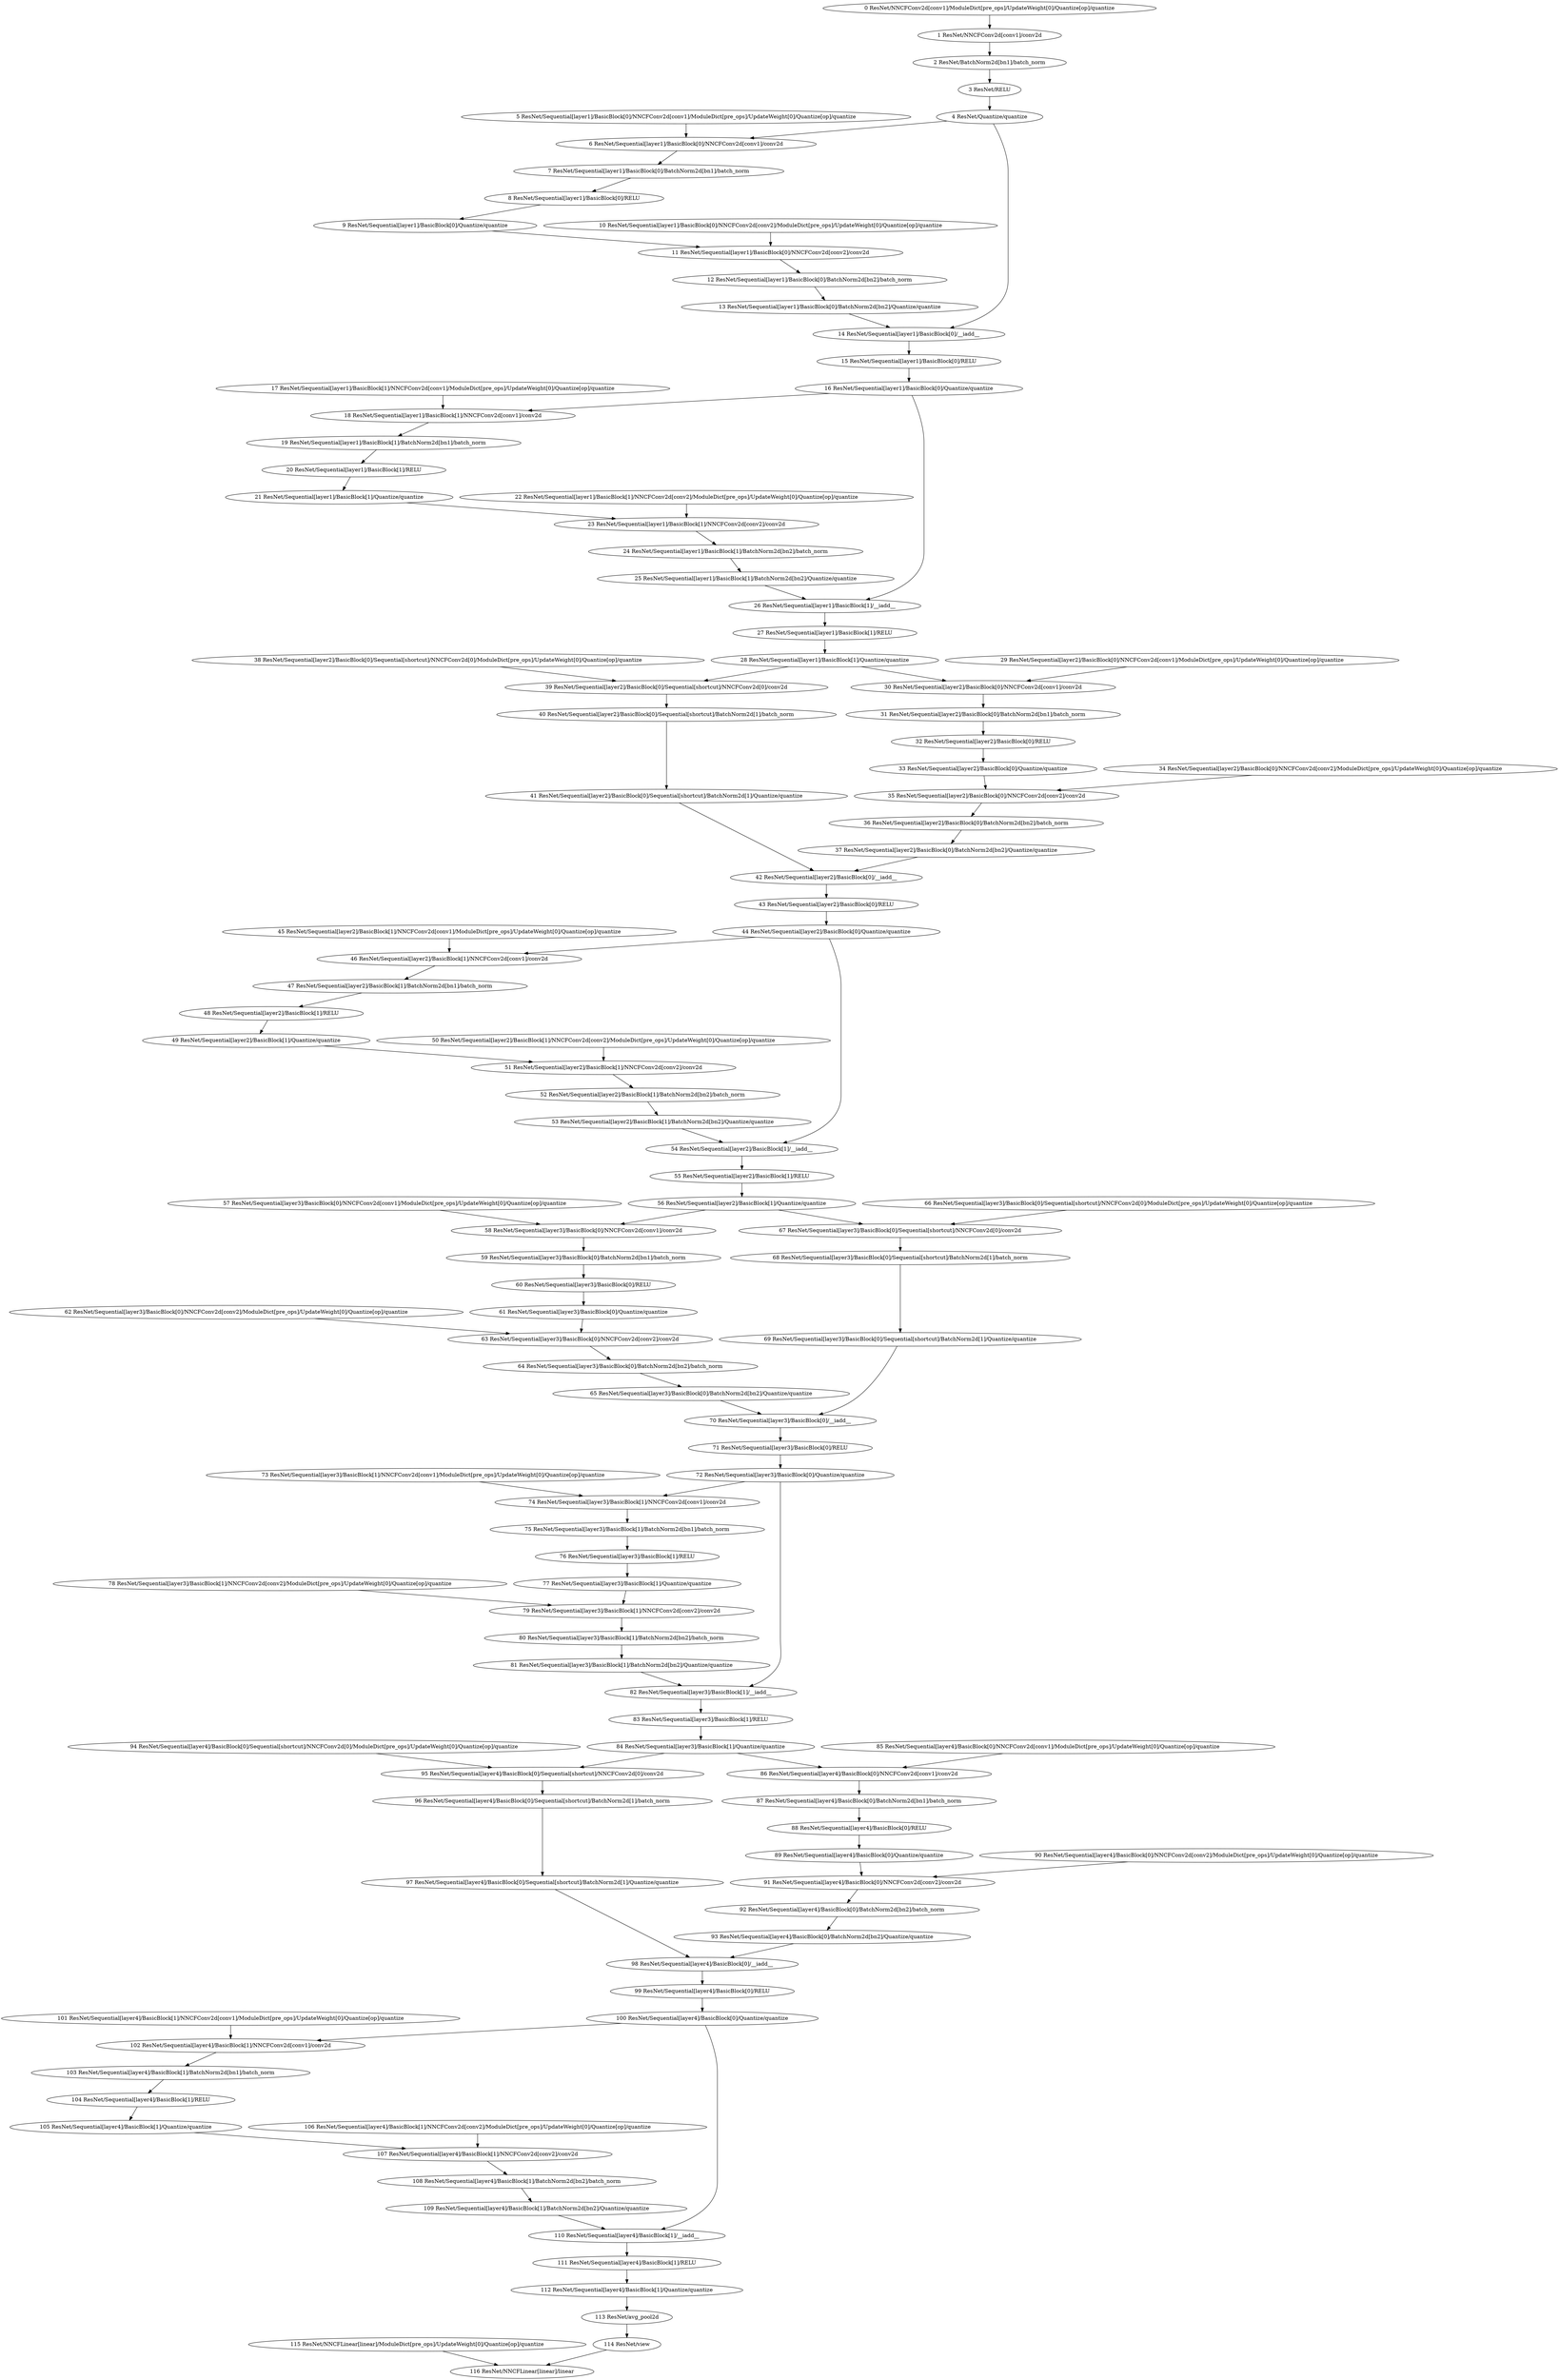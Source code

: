 strict digraph  {
"93 ResNet/Sequential[layer4]/BasicBlock[0]/BatchNorm2d[bn2]/Quantize/quantize" [id=93, scope="ResNet/Sequential[layer4]/BasicBlock[0]/BatchNorm2d[bn2]/Quantize", type=quantize];
"78 ResNet/Sequential[layer3]/BasicBlock[1]/NNCFConv2d[conv2]/ModuleDict[pre_ops]/UpdateWeight[0]/Quantize[op]/quantize" [id=78, scope="ResNet/Sequential[layer3]/BasicBlock[1]/NNCFConv2d[conv2]/ModuleDict[pre_ops]/UpdateWeight[0]/Quantize[op]", type=quantize];
"80 ResNet/Sequential[layer3]/BasicBlock[1]/BatchNorm2d[bn2]/batch_norm" [id=80, scope="ResNet/Sequential[layer3]/BasicBlock[1]/BatchNorm2d[bn2]", type=batch_norm];
"53 ResNet/Sequential[layer2]/BasicBlock[1]/BatchNorm2d[bn2]/Quantize/quantize" [id=53, scope="ResNet/Sequential[layer2]/BasicBlock[1]/BatchNorm2d[bn2]/Quantize", type=quantize];
"39 ResNet/Sequential[layer2]/BasicBlock[0]/Sequential[shortcut]/NNCFConv2d[0]/conv2d" [id=39, scope="ResNet/Sequential[layer2]/BasicBlock[0]/Sequential[shortcut]/NNCFConv2d[0]", type=conv2d];
"20 ResNet/Sequential[layer1]/BasicBlock[1]/RELU" [id=20, scope="ResNet/Sequential[layer1]/BasicBlock[1]", type=RELU];
"45 ResNet/Sequential[layer2]/BasicBlock[1]/NNCFConv2d[conv1]/ModuleDict[pre_ops]/UpdateWeight[0]/Quantize[op]/quantize" [id=45, scope="ResNet/Sequential[layer2]/BasicBlock[1]/NNCFConv2d[conv1]/ModuleDict[pre_ops]/UpdateWeight[0]/Quantize[op]", type=quantize];
"68 ResNet/Sequential[layer3]/BasicBlock[0]/Sequential[shortcut]/BatchNorm2d[1]/batch_norm" [id=68, scope="ResNet/Sequential[layer3]/BasicBlock[0]/Sequential[shortcut]/BatchNorm2d[1]", type=batch_norm];
"50 ResNet/Sequential[layer2]/BasicBlock[1]/NNCFConv2d[conv2]/ModuleDict[pre_ops]/UpdateWeight[0]/Quantize[op]/quantize" [id=50, scope="ResNet/Sequential[layer2]/BasicBlock[1]/NNCFConv2d[conv2]/ModuleDict[pre_ops]/UpdateWeight[0]/Quantize[op]", type=quantize];
"107 ResNet/Sequential[layer4]/BasicBlock[1]/NNCFConv2d[conv2]/conv2d" [id=107, scope="ResNet/Sequential[layer4]/BasicBlock[1]/NNCFConv2d[conv2]", type=conv2d];
"55 ResNet/Sequential[layer2]/BasicBlock[1]/RELU" [id=55, scope="ResNet/Sequential[layer2]/BasicBlock[1]", type=RELU];
"67 ResNet/Sequential[layer3]/BasicBlock[0]/Sequential[shortcut]/NNCFConv2d[0]/conv2d" [id=67, scope="ResNet/Sequential[layer3]/BasicBlock[0]/Sequential[shortcut]/NNCFConv2d[0]", type=conv2d];
"56 ResNet/Sequential[layer2]/BasicBlock[1]/Quantize/quantize" [id=56, scope="ResNet/Sequential[layer2]/BasicBlock[1]/Quantize", type=quantize];
"23 ResNet/Sequential[layer1]/BasicBlock[1]/NNCFConv2d[conv2]/conv2d" [id=23, scope="ResNet/Sequential[layer1]/BasicBlock[1]/NNCFConv2d[conv2]", type=conv2d];
"11 ResNet/Sequential[layer1]/BasicBlock[0]/NNCFConv2d[conv2]/conv2d" [id=11, scope="ResNet/Sequential[layer1]/BasicBlock[0]/NNCFConv2d[conv2]", type=conv2d];
"8 ResNet/Sequential[layer1]/BasicBlock[0]/RELU" [id=8, scope="ResNet/Sequential[layer1]/BasicBlock[0]", type=RELU];
"60 ResNet/Sequential[layer3]/BasicBlock[0]/RELU" [id=60, scope="ResNet/Sequential[layer3]/BasicBlock[0]", type=RELU];
"63 ResNet/Sequential[layer3]/BasicBlock[0]/NNCFConv2d[conv2]/conv2d" [id=63, scope="ResNet/Sequential[layer3]/BasicBlock[0]/NNCFConv2d[conv2]", type=conv2d];
"111 ResNet/Sequential[layer4]/BasicBlock[1]/RELU" [id=111, scope="ResNet/Sequential[layer4]/BasicBlock[1]", type=RELU];
"95 ResNet/Sequential[layer4]/BasicBlock[0]/Sequential[shortcut]/NNCFConv2d[0]/conv2d" [id=95, scope="ResNet/Sequential[layer4]/BasicBlock[0]/Sequential[shortcut]/NNCFConv2d[0]", type=conv2d];
"7 ResNet/Sequential[layer1]/BasicBlock[0]/BatchNorm2d[bn1]/batch_norm" [id=7, scope="ResNet/Sequential[layer1]/BasicBlock[0]/BatchNorm2d[bn1]", type=batch_norm];
"64 ResNet/Sequential[layer3]/BasicBlock[0]/BatchNorm2d[bn2]/batch_norm" [id=64, scope="ResNet/Sequential[layer3]/BasicBlock[0]/BatchNorm2d[bn2]", type=batch_norm];
"26 ResNet/Sequential[layer1]/BasicBlock[1]/__iadd__" [id=26, scope="ResNet/Sequential[layer1]/BasicBlock[1]", type=__iadd__];
"82 ResNet/Sequential[layer3]/BasicBlock[1]/__iadd__" [id=82, scope="ResNet/Sequential[layer3]/BasicBlock[1]", type=__iadd__];
"2 ResNet/BatchNorm2d[bn1]/batch_norm" [id=2, scope="ResNet/BatchNorm2d[bn1]", type=batch_norm];
"81 ResNet/Sequential[layer3]/BasicBlock[1]/BatchNorm2d[bn2]/Quantize/quantize" [id=81, scope="ResNet/Sequential[layer3]/BasicBlock[1]/BatchNorm2d[bn2]/Quantize", type=quantize];
"108 ResNet/Sequential[layer4]/BasicBlock[1]/BatchNorm2d[bn2]/batch_norm" [id=108, scope="ResNet/Sequential[layer4]/BasicBlock[1]/BatchNorm2d[bn2]", type=batch_norm];
"49 ResNet/Sequential[layer2]/BasicBlock[1]/Quantize/quantize" [id=49, scope="ResNet/Sequential[layer2]/BasicBlock[1]/Quantize", type=quantize];
"62 ResNet/Sequential[layer3]/BasicBlock[0]/NNCFConv2d[conv2]/ModuleDict[pre_ops]/UpdateWeight[0]/Quantize[op]/quantize" [id=62, scope="ResNet/Sequential[layer3]/BasicBlock[0]/NNCFConv2d[conv2]/ModuleDict[pre_ops]/UpdateWeight[0]/Quantize[op]", type=quantize];
"71 ResNet/Sequential[layer3]/BasicBlock[0]/RELU" [id=71, scope="ResNet/Sequential[layer3]/BasicBlock[0]", type=RELU];
"29 ResNet/Sequential[layer2]/BasicBlock[0]/NNCFConv2d[conv1]/ModuleDict[pre_ops]/UpdateWeight[0]/Quantize[op]/quantize" [id=29, scope="ResNet/Sequential[layer2]/BasicBlock[0]/NNCFConv2d[conv1]/ModuleDict[pre_ops]/UpdateWeight[0]/Quantize[op]", type=quantize];
"85 ResNet/Sequential[layer4]/BasicBlock[0]/NNCFConv2d[conv1]/ModuleDict[pre_ops]/UpdateWeight[0]/Quantize[op]/quantize" [id=85, scope="ResNet/Sequential[layer4]/BasicBlock[0]/NNCFConv2d[conv1]/ModuleDict[pre_ops]/UpdateWeight[0]/Quantize[op]", type=quantize];
"1 ResNet/NNCFConv2d[conv1]/conv2d" [id=1, scope="ResNet/NNCFConv2d[conv1]", type=conv2d];
"102 ResNet/Sequential[layer4]/BasicBlock[1]/NNCFConv2d[conv1]/conv2d" [id=102, scope="ResNet/Sequential[layer4]/BasicBlock[1]/NNCFConv2d[conv1]", type=conv2d];
"74 ResNet/Sequential[layer3]/BasicBlock[1]/NNCFConv2d[conv1]/conv2d" [id=74, scope="ResNet/Sequential[layer3]/BasicBlock[1]/NNCFConv2d[conv1]", type=conv2d];
"109 ResNet/Sequential[layer4]/BasicBlock[1]/BatchNorm2d[bn2]/Quantize/quantize" [id=109, scope="ResNet/Sequential[layer4]/BasicBlock[1]/BatchNorm2d[bn2]/Quantize", type=quantize];
"65 ResNet/Sequential[layer3]/BasicBlock[0]/BatchNorm2d[bn2]/Quantize/quantize" [id=65, scope="ResNet/Sequential[layer3]/BasicBlock[0]/BatchNorm2d[bn2]/Quantize", type=quantize];
"41 ResNet/Sequential[layer2]/BasicBlock[0]/Sequential[shortcut]/BatchNorm2d[1]/Quantize/quantize" [id=41, scope="ResNet/Sequential[layer2]/BasicBlock[0]/Sequential[shortcut]/BatchNorm2d[1]/Quantize", type=quantize];
"22 ResNet/Sequential[layer1]/BasicBlock[1]/NNCFConv2d[conv2]/ModuleDict[pre_ops]/UpdateWeight[0]/Quantize[op]/quantize" [id=22, scope="ResNet/Sequential[layer1]/BasicBlock[1]/NNCFConv2d[conv2]/ModuleDict[pre_ops]/UpdateWeight[0]/Quantize[op]", type=quantize];
"47 ResNet/Sequential[layer2]/BasicBlock[1]/BatchNorm2d[bn1]/batch_norm" [id=47, scope="ResNet/Sequential[layer2]/BasicBlock[1]/BatchNorm2d[bn1]", type=batch_norm];
"46 ResNet/Sequential[layer2]/BasicBlock[1]/NNCFConv2d[conv1]/conv2d" [id=46, scope="ResNet/Sequential[layer2]/BasicBlock[1]/NNCFConv2d[conv1]", type=conv2d];
"12 ResNet/Sequential[layer1]/BasicBlock[0]/BatchNorm2d[bn2]/batch_norm" [id=12, scope="ResNet/Sequential[layer1]/BasicBlock[0]/BatchNorm2d[bn2]", type=batch_norm];
"18 ResNet/Sequential[layer1]/BasicBlock[1]/NNCFConv2d[conv1]/conv2d" [id=18, scope="ResNet/Sequential[layer1]/BasicBlock[1]/NNCFConv2d[conv1]", type=conv2d];
"112 ResNet/Sequential[layer4]/BasicBlock[1]/Quantize/quantize" [id=112, scope="ResNet/Sequential[layer4]/BasicBlock[1]/Quantize", type=quantize];
"75 ResNet/Sequential[layer3]/BasicBlock[1]/BatchNorm2d[bn1]/batch_norm" [id=75, scope="ResNet/Sequential[layer3]/BasicBlock[1]/BatchNorm2d[bn1]", type=batch_norm];
"48 ResNet/Sequential[layer2]/BasicBlock[1]/RELU" [id=48, scope="ResNet/Sequential[layer2]/BasicBlock[1]", type=RELU];
"72 ResNet/Sequential[layer3]/BasicBlock[0]/Quantize/quantize" [id=72, scope="ResNet/Sequential[layer3]/BasicBlock[0]/Quantize", type=quantize];
"34 ResNet/Sequential[layer2]/BasicBlock[0]/NNCFConv2d[conv2]/ModuleDict[pre_ops]/UpdateWeight[0]/Quantize[op]/quantize" [id=34, scope="ResNet/Sequential[layer2]/BasicBlock[0]/NNCFConv2d[conv2]/ModuleDict[pre_ops]/UpdateWeight[0]/Quantize[op]", type=quantize];
"101 ResNet/Sequential[layer4]/BasicBlock[1]/NNCFConv2d[conv1]/ModuleDict[pre_ops]/UpdateWeight[0]/Quantize[op]/quantize" [id=101, scope="ResNet/Sequential[layer4]/BasicBlock[1]/NNCFConv2d[conv1]/ModuleDict[pre_ops]/UpdateWeight[0]/Quantize[op]", type=quantize];
"76 ResNet/Sequential[layer3]/BasicBlock[1]/RELU" [id=76, scope="ResNet/Sequential[layer3]/BasicBlock[1]", type=RELU];
"98 ResNet/Sequential[layer4]/BasicBlock[0]/__iadd__" [id=98, scope="ResNet/Sequential[layer4]/BasicBlock[0]", type=__iadd__];
"0 ResNet/NNCFConv2d[conv1]/ModuleDict[pre_ops]/UpdateWeight[0]/Quantize[op]/quantize" [id=0, scope="ResNet/NNCFConv2d[conv1]/ModuleDict[pre_ops]/UpdateWeight[0]/Quantize[op]", type=quantize];
"86 ResNet/Sequential[layer4]/BasicBlock[0]/NNCFConv2d[conv1]/conv2d" [id=86, scope="ResNet/Sequential[layer4]/BasicBlock[0]/NNCFConv2d[conv1]", type=conv2d];
"32 ResNet/Sequential[layer2]/BasicBlock[0]/RELU" [id=32, scope="ResNet/Sequential[layer2]/BasicBlock[0]", type=RELU];
"31 ResNet/Sequential[layer2]/BasicBlock[0]/BatchNorm2d[bn1]/batch_norm" [id=31, scope="ResNet/Sequential[layer2]/BasicBlock[0]/BatchNorm2d[bn1]", type=batch_norm];
"77 ResNet/Sequential[layer3]/BasicBlock[1]/Quantize/quantize" [id=77, scope="ResNet/Sequential[layer3]/BasicBlock[1]/Quantize", type=quantize];
"42 ResNet/Sequential[layer2]/BasicBlock[0]/__iadd__" [id=42, scope="ResNet/Sequential[layer2]/BasicBlock[0]", type=__iadd__];
"114 ResNet/view" [id=114, scope=ResNet, type=view];
"91 ResNet/Sequential[layer4]/BasicBlock[0]/NNCFConv2d[conv2]/conv2d" [id=91, scope="ResNet/Sequential[layer4]/BasicBlock[0]/NNCFConv2d[conv2]", type=conv2d];
"59 ResNet/Sequential[layer3]/BasicBlock[0]/BatchNorm2d[bn1]/batch_norm" [id=59, scope="ResNet/Sequential[layer3]/BasicBlock[0]/BatchNorm2d[bn1]", type=batch_norm];
"35 ResNet/Sequential[layer2]/BasicBlock[0]/NNCFConv2d[conv2]/conv2d" [id=35, scope="ResNet/Sequential[layer2]/BasicBlock[0]/NNCFConv2d[conv2]", type=conv2d];
"105 ResNet/Sequential[layer4]/BasicBlock[1]/Quantize/quantize" [id=105, scope="ResNet/Sequential[layer4]/BasicBlock[1]/Quantize", type=quantize];
"92 ResNet/Sequential[layer4]/BasicBlock[0]/BatchNorm2d[bn2]/batch_norm" [id=92, scope="ResNet/Sequential[layer4]/BasicBlock[0]/BatchNorm2d[bn2]", type=batch_norm];
"40 ResNet/Sequential[layer2]/BasicBlock[0]/Sequential[shortcut]/BatchNorm2d[1]/batch_norm" [id=40, scope="ResNet/Sequential[layer2]/BasicBlock[0]/Sequential[shortcut]/BatchNorm2d[1]", type=batch_norm];
"66 ResNet/Sequential[layer3]/BasicBlock[0]/Sequential[shortcut]/NNCFConv2d[0]/ModuleDict[pre_ops]/UpdateWeight[0]/Quantize[op]/quantize" [id=66, scope="ResNet/Sequential[layer3]/BasicBlock[0]/Sequential[shortcut]/NNCFConv2d[0]/ModuleDict[pre_ops]/UpdateWeight[0]/Quantize[op]", type=quantize];
"73 ResNet/Sequential[layer3]/BasicBlock[1]/NNCFConv2d[conv1]/ModuleDict[pre_ops]/UpdateWeight[0]/Quantize[op]/quantize" [id=73, scope="ResNet/Sequential[layer3]/BasicBlock[1]/NNCFConv2d[conv1]/ModuleDict[pre_ops]/UpdateWeight[0]/Quantize[op]", type=quantize];
"79 ResNet/Sequential[layer3]/BasicBlock[1]/NNCFConv2d[conv2]/conv2d" [id=79, scope="ResNet/Sequential[layer3]/BasicBlock[1]/NNCFConv2d[conv2]", type=conv2d];
"16 ResNet/Sequential[layer1]/BasicBlock[0]/Quantize/quantize" [id=16, scope="ResNet/Sequential[layer1]/BasicBlock[0]/Quantize", type=quantize];
"106 ResNet/Sequential[layer4]/BasicBlock[1]/NNCFConv2d[conv2]/ModuleDict[pre_ops]/UpdateWeight[0]/Quantize[op]/quantize" [id=106, scope="ResNet/Sequential[layer4]/BasicBlock[1]/NNCFConv2d[conv2]/ModuleDict[pre_ops]/UpdateWeight[0]/Quantize[op]", type=quantize];
"24 ResNet/Sequential[layer1]/BasicBlock[1]/BatchNorm2d[bn2]/batch_norm" [id=24, scope="ResNet/Sequential[layer1]/BasicBlock[1]/BatchNorm2d[bn2]", type=batch_norm];
"83 ResNet/Sequential[layer3]/BasicBlock[1]/RELU" [id=83, scope="ResNet/Sequential[layer3]/BasicBlock[1]", type=RELU];
"96 ResNet/Sequential[layer4]/BasicBlock[0]/Sequential[shortcut]/BatchNorm2d[1]/batch_norm" [id=96, scope="ResNet/Sequential[layer4]/BasicBlock[0]/Sequential[shortcut]/BatchNorm2d[1]", type=batch_norm];
"87 ResNet/Sequential[layer4]/BasicBlock[0]/BatchNorm2d[bn1]/batch_norm" [id=87, scope="ResNet/Sequential[layer4]/BasicBlock[0]/BatchNorm2d[bn1]", type=batch_norm];
"10 ResNet/Sequential[layer1]/BasicBlock[0]/NNCFConv2d[conv2]/ModuleDict[pre_ops]/UpdateWeight[0]/Quantize[op]/quantize" [id=10, scope="ResNet/Sequential[layer1]/BasicBlock[0]/NNCFConv2d[conv2]/ModuleDict[pre_ops]/UpdateWeight[0]/Quantize[op]", type=quantize];
"33 ResNet/Sequential[layer2]/BasicBlock[0]/Quantize/quantize" [id=33, scope="ResNet/Sequential[layer2]/BasicBlock[0]/Quantize", type=quantize];
"25 ResNet/Sequential[layer1]/BasicBlock[1]/BatchNorm2d[bn2]/Quantize/quantize" [id=25, scope="ResNet/Sequential[layer1]/BasicBlock[1]/BatchNorm2d[bn2]/Quantize", type=quantize];
"99 ResNet/Sequential[layer4]/BasicBlock[0]/RELU" [id=99, scope="ResNet/Sequential[layer4]/BasicBlock[0]", type=RELU];
"13 ResNet/Sequential[layer1]/BasicBlock[0]/BatchNorm2d[bn2]/Quantize/quantize" [id=13, scope="ResNet/Sequential[layer1]/BasicBlock[0]/BatchNorm2d[bn2]/Quantize", type=quantize];
"44 ResNet/Sequential[layer2]/BasicBlock[0]/Quantize/quantize" [id=44, scope="ResNet/Sequential[layer2]/BasicBlock[0]/Quantize", type=quantize];
"70 ResNet/Sequential[layer3]/BasicBlock[0]/__iadd__" [id=70, scope="ResNet/Sequential[layer3]/BasicBlock[0]", type=__iadd__];
"5 ResNet/Sequential[layer1]/BasicBlock[0]/NNCFConv2d[conv1]/ModuleDict[pre_ops]/UpdateWeight[0]/Quantize[op]/quantize" [id=5, scope="ResNet/Sequential[layer1]/BasicBlock[0]/NNCFConv2d[conv1]/ModuleDict[pre_ops]/UpdateWeight[0]/Quantize[op]", type=quantize];
"30 ResNet/Sequential[layer2]/BasicBlock[0]/NNCFConv2d[conv1]/conv2d" [id=30, scope="ResNet/Sequential[layer2]/BasicBlock[0]/NNCFConv2d[conv1]", type=conv2d];
"57 ResNet/Sequential[layer3]/BasicBlock[0]/NNCFConv2d[conv1]/ModuleDict[pre_ops]/UpdateWeight[0]/Quantize[op]/quantize" [id=57, scope="ResNet/Sequential[layer3]/BasicBlock[0]/NNCFConv2d[conv1]/ModuleDict[pre_ops]/UpdateWeight[0]/Quantize[op]", type=quantize];
"9 ResNet/Sequential[layer1]/BasicBlock[0]/Quantize/quantize" [id=9, scope="ResNet/Sequential[layer1]/BasicBlock[0]/Quantize", type=quantize];
"116 ResNet/NNCFLinear[linear]/linear" [id=116, scope="ResNet/NNCFLinear[linear]", type=linear];
"14 ResNet/Sequential[layer1]/BasicBlock[0]/__iadd__" [id=14, scope="ResNet/Sequential[layer1]/BasicBlock[0]", type=__iadd__];
"27 ResNet/Sequential[layer1]/BasicBlock[1]/RELU" [id=27, scope="ResNet/Sequential[layer1]/BasicBlock[1]", type=RELU];
"110 ResNet/Sequential[layer4]/BasicBlock[1]/__iadd__" [id=110, scope="ResNet/Sequential[layer4]/BasicBlock[1]", type=__iadd__];
"43 ResNet/Sequential[layer2]/BasicBlock[0]/RELU" [id=43, scope="ResNet/Sequential[layer2]/BasicBlock[0]", type=RELU];
"36 ResNet/Sequential[layer2]/BasicBlock[0]/BatchNorm2d[bn2]/batch_norm" [id=36, scope="ResNet/Sequential[layer2]/BasicBlock[0]/BatchNorm2d[bn2]", type=batch_norm];
"19 ResNet/Sequential[layer1]/BasicBlock[1]/BatchNorm2d[bn1]/batch_norm" [id=19, scope="ResNet/Sequential[layer1]/BasicBlock[1]/BatchNorm2d[bn1]", type=batch_norm];
"4 ResNet/Quantize/quantize" [id=4, scope="ResNet/Quantize", type=quantize];
"115 ResNet/NNCFLinear[linear]/ModuleDict[pre_ops]/UpdateWeight[0]/Quantize[op]/quantize" [id=115, scope="ResNet/NNCFLinear[linear]/ModuleDict[pre_ops]/UpdateWeight[0]/Quantize[op]", type=quantize];
"15 ResNet/Sequential[layer1]/BasicBlock[0]/RELU" [id=15, scope="ResNet/Sequential[layer1]/BasicBlock[0]", type=RELU];
"6 ResNet/Sequential[layer1]/BasicBlock[0]/NNCFConv2d[conv1]/conv2d" [id=6, scope="ResNet/Sequential[layer1]/BasicBlock[0]/NNCFConv2d[conv1]", type=conv2d];
"100 ResNet/Sequential[layer4]/BasicBlock[0]/Quantize/quantize" [id=100, scope="ResNet/Sequential[layer4]/BasicBlock[0]/Quantize", type=quantize];
"38 ResNet/Sequential[layer2]/BasicBlock[0]/Sequential[shortcut]/NNCFConv2d[0]/ModuleDict[pre_ops]/UpdateWeight[0]/Quantize[op]/quantize" [id=38, scope="ResNet/Sequential[layer2]/BasicBlock[0]/Sequential[shortcut]/NNCFConv2d[0]/ModuleDict[pre_ops]/UpdateWeight[0]/Quantize[op]", type=quantize];
"89 ResNet/Sequential[layer4]/BasicBlock[0]/Quantize/quantize" [id=89, scope="ResNet/Sequential[layer4]/BasicBlock[0]/Quantize", type=quantize];
"90 ResNet/Sequential[layer4]/BasicBlock[0]/NNCFConv2d[conv2]/ModuleDict[pre_ops]/UpdateWeight[0]/Quantize[op]/quantize" [id=90, scope="ResNet/Sequential[layer4]/BasicBlock[0]/NNCFConv2d[conv2]/ModuleDict[pre_ops]/UpdateWeight[0]/Quantize[op]", type=quantize];
"52 ResNet/Sequential[layer2]/BasicBlock[1]/BatchNorm2d[bn2]/batch_norm" [id=52, scope="ResNet/Sequential[layer2]/BasicBlock[1]/BatchNorm2d[bn2]", type=batch_norm];
"37 ResNet/Sequential[layer2]/BasicBlock[0]/BatchNorm2d[bn2]/Quantize/quantize" [id=37, scope="ResNet/Sequential[layer2]/BasicBlock[0]/BatchNorm2d[bn2]/Quantize", type=quantize];
"69 ResNet/Sequential[layer3]/BasicBlock[0]/Sequential[shortcut]/BatchNorm2d[1]/Quantize/quantize" [id=69, scope="ResNet/Sequential[layer3]/BasicBlock[0]/Sequential[shortcut]/BatchNorm2d[1]/Quantize", type=quantize];
"97 ResNet/Sequential[layer4]/BasicBlock[0]/Sequential[shortcut]/BatchNorm2d[1]/Quantize/quantize" [id=97, scope="ResNet/Sequential[layer4]/BasicBlock[0]/Sequential[shortcut]/BatchNorm2d[1]/Quantize", type=quantize];
"58 ResNet/Sequential[layer3]/BasicBlock[0]/NNCFConv2d[conv1]/conv2d" [id=58, scope="ResNet/Sequential[layer3]/BasicBlock[0]/NNCFConv2d[conv1]", type=conv2d];
"17 ResNet/Sequential[layer1]/BasicBlock[1]/NNCFConv2d[conv1]/ModuleDict[pre_ops]/UpdateWeight[0]/Quantize[op]/quantize" [id=17, scope="ResNet/Sequential[layer1]/BasicBlock[1]/NNCFConv2d[conv1]/ModuleDict[pre_ops]/UpdateWeight[0]/Quantize[op]", type=quantize];
"28 ResNet/Sequential[layer1]/BasicBlock[1]/Quantize/quantize" [id=28, scope="ResNet/Sequential[layer1]/BasicBlock[1]/Quantize", type=quantize];
"3 ResNet/RELU" [id=3, scope=ResNet, type=RELU];
"113 ResNet/avg_pool2d" [id=113, scope=ResNet, type=avg_pool2d];
"54 ResNet/Sequential[layer2]/BasicBlock[1]/__iadd__" [id=54, scope="ResNet/Sequential[layer2]/BasicBlock[1]", type=__iadd__];
"94 ResNet/Sequential[layer4]/BasicBlock[0]/Sequential[shortcut]/NNCFConv2d[0]/ModuleDict[pre_ops]/UpdateWeight[0]/Quantize[op]/quantize" [id=94, scope="ResNet/Sequential[layer4]/BasicBlock[0]/Sequential[shortcut]/NNCFConv2d[0]/ModuleDict[pre_ops]/UpdateWeight[0]/Quantize[op]", type=quantize];
"51 ResNet/Sequential[layer2]/BasicBlock[1]/NNCFConv2d[conv2]/conv2d" [id=51, scope="ResNet/Sequential[layer2]/BasicBlock[1]/NNCFConv2d[conv2]", type=conv2d];
"84 ResNet/Sequential[layer3]/BasicBlock[1]/Quantize/quantize" [id=84, scope="ResNet/Sequential[layer3]/BasicBlock[1]/Quantize", type=quantize];
"61 ResNet/Sequential[layer3]/BasicBlock[0]/Quantize/quantize" [id=61, scope="ResNet/Sequential[layer3]/BasicBlock[0]/Quantize", type=quantize];
"104 ResNet/Sequential[layer4]/BasicBlock[1]/RELU" [id=104, scope="ResNet/Sequential[layer4]/BasicBlock[1]", type=RELU];
"88 ResNet/Sequential[layer4]/BasicBlock[0]/RELU" [id=88, scope="ResNet/Sequential[layer4]/BasicBlock[0]", type=RELU];
"103 ResNet/Sequential[layer4]/BasicBlock[1]/BatchNorm2d[bn1]/batch_norm" [id=103, scope="ResNet/Sequential[layer4]/BasicBlock[1]/BatchNorm2d[bn1]", type=batch_norm];
"21 ResNet/Sequential[layer1]/BasicBlock[1]/Quantize/quantize" [id=21, scope="ResNet/Sequential[layer1]/BasicBlock[1]/Quantize", type=quantize];
"93 ResNet/Sequential[layer4]/BasicBlock[0]/BatchNorm2d[bn2]/Quantize/quantize" -> "98 ResNet/Sequential[layer4]/BasicBlock[0]/__iadd__";
"78 ResNet/Sequential[layer3]/BasicBlock[1]/NNCFConv2d[conv2]/ModuleDict[pre_ops]/UpdateWeight[0]/Quantize[op]/quantize" -> "79 ResNet/Sequential[layer3]/BasicBlock[1]/NNCFConv2d[conv2]/conv2d";
"80 ResNet/Sequential[layer3]/BasicBlock[1]/BatchNorm2d[bn2]/batch_norm" -> "81 ResNet/Sequential[layer3]/BasicBlock[1]/BatchNorm2d[bn2]/Quantize/quantize";
"53 ResNet/Sequential[layer2]/BasicBlock[1]/BatchNorm2d[bn2]/Quantize/quantize" -> "54 ResNet/Sequential[layer2]/BasicBlock[1]/__iadd__";
"39 ResNet/Sequential[layer2]/BasicBlock[0]/Sequential[shortcut]/NNCFConv2d[0]/conv2d" -> "40 ResNet/Sequential[layer2]/BasicBlock[0]/Sequential[shortcut]/BatchNorm2d[1]/batch_norm";
"20 ResNet/Sequential[layer1]/BasicBlock[1]/RELU" -> "21 ResNet/Sequential[layer1]/BasicBlock[1]/Quantize/quantize";
"45 ResNet/Sequential[layer2]/BasicBlock[1]/NNCFConv2d[conv1]/ModuleDict[pre_ops]/UpdateWeight[0]/Quantize[op]/quantize" -> "46 ResNet/Sequential[layer2]/BasicBlock[1]/NNCFConv2d[conv1]/conv2d";
"68 ResNet/Sequential[layer3]/BasicBlock[0]/Sequential[shortcut]/BatchNorm2d[1]/batch_norm" -> "69 ResNet/Sequential[layer3]/BasicBlock[0]/Sequential[shortcut]/BatchNorm2d[1]/Quantize/quantize";
"50 ResNet/Sequential[layer2]/BasicBlock[1]/NNCFConv2d[conv2]/ModuleDict[pre_ops]/UpdateWeight[0]/Quantize[op]/quantize" -> "51 ResNet/Sequential[layer2]/BasicBlock[1]/NNCFConv2d[conv2]/conv2d";
"107 ResNet/Sequential[layer4]/BasicBlock[1]/NNCFConv2d[conv2]/conv2d" -> "108 ResNet/Sequential[layer4]/BasicBlock[1]/BatchNorm2d[bn2]/batch_norm";
"55 ResNet/Sequential[layer2]/BasicBlock[1]/RELU" -> "56 ResNet/Sequential[layer2]/BasicBlock[1]/Quantize/quantize";
"67 ResNet/Sequential[layer3]/BasicBlock[0]/Sequential[shortcut]/NNCFConv2d[0]/conv2d" -> "68 ResNet/Sequential[layer3]/BasicBlock[0]/Sequential[shortcut]/BatchNorm2d[1]/batch_norm";
"56 ResNet/Sequential[layer2]/BasicBlock[1]/Quantize/quantize" -> "67 ResNet/Sequential[layer3]/BasicBlock[0]/Sequential[shortcut]/NNCFConv2d[0]/conv2d";
"56 ResNet/Sequential[layer2]/BasicBlock[1]/Quantize/quantize" -> "58 ResNet/Sequential[layer3]/BasicBlock[0]/NNCFConv2d[conv1]/conv2d";
"23 ResNet/Sequential[layer1]/BasicBlock[1]/NNCFConv2d[conv2]/conv2d" -> "24 ResNet/Sequential[layer1]/BasicBlock[1]/BatchNorm2d[bn2]/batch_norm";
"11 ResNet/Sequential[layer1]/BasicBlock[0]/NNCFConv2d[conv2]/conv2d" -> "12 ResNet/Sequential[layer1]/BasicBlock[0]/BatchNorm2d[bn2]/batch_norm";
"8 ResNet/Sequential[layer1]/BasicBlock[0]/RELU" -> "9 ResNet/Sequential[layer1]/BasicBlock[0]/Quantize/quantize";
"60 ResNet/Sequential[layer3]/BasicBlock[0]/RELU" -> "61 ResNet/Sequential[layer3]/BasicBlock[0]/Quantize/quantize";
"63 ResNet/Sequential[layer3]/BasicBlock[0]/NNCFConv2d[conv2]/conv2d" -> "64 ResNet/Sequential[layer3]/BasicBlock[0]/BatchNorm2d[bn2]/batch_norm";
"111 ResNet/Sequential[layer4]/BasicBlock[1]/RELU" -> "112 ResNet/Sequential[layer4]/BasicBlock[1]/Quantize/quantize";
"95 ResNet/Sequential[layer4]/BasicBlock[0]/Sequential[shortcut]/NNCFConv2d[0]/conv2d" -> "96 ResNet/Sequential[layer4]/BasicBlock[0]/Sequential[shortcut]/BatchNorm2d[1]/batch_norm";
"7 ResNet/Sequential[layer1]/BasicBlock[0]/BatchNorm2d[bn1]/batch_norm" -> "8 ResNet/Sequential[layer1]/BasicBlock[0]/RELU";
"64 ResNet/Sequential[layer3]/BasicBlock[0]/BatchNorm2d[bn2]/batch_norm" -> "65 ResNet/Sequential[layer3]/BasicBlock[0]/BatchNorm2d[bn2]/Quantize/quantize";
"26 ResNet/Sequential[layer1]/BasicBlock[1]/__iadd__" -> "27 ResNet/Sequential[layer1]/BasicBlock[1]/RELU";
"82 ResNet/Sequential[layer3]/BasicBlock[1]/__iadd__" -> "83 ResNet/Sequential[layer3]/BasicBlock[1]/RELU";
"2 ResNet/BatchNorm2d[bn1]/batch_norm" -> "3 ResNet/RELU";
"81 ResNet/Sequential[layer3]/BasicBlock[1]/BatchNorm2d[bn2]/Quantize/quantize" -> "82 ResNet/Sequential[layer3]/BasicBlock[1]/__iadd__";
"108 ResNet/Sequential[layer4]/BasicBlock[1]/BatchNorm2d[bn2]/batch_norm" -> "109 ResNet/Sequential[layer4]/BasicBlock[1]/BatchNorm2d[bn2]/Quantize/quantize";
"49 ResNet/Sequential[layer2]/BasicBlock[1]/Quantize/quantize" -> "51 ResNet/Sequential[layer2]/BasicBlock[1]/NNCFConv2d[conv2]/conv2d";
"62 ResNet/Sequential[layer3]/BasicBlock[0]/NNCFConv2d[conv2]/ModuleDict[pre_ops]/UpdateWeight[0]/Quantize[op]/quantize" -> "63 ResNet/Sequential[layer3]/BasicBlock[0]/NNCFConv2d[conv2]/conv2d";
"71 ResNet/Sequential[layer3]/BasicBlock[0]/RELU" -> "72 ResNet/Sequential[layer3]/BasicBlock[0]/Quantize/quantize";
"29 ResNet/Sequential[layer2]/BasicBlock[0]/NNCFConv2d[conv1]/ModuleDict[pre_ops]/UpdateWeight[0]/Quantize[op]/quantize" -> "30 ResNet/Sequential[layer2]/BasicBlock[0]/NNCFConv2d[conv1]/conv2d";
"85 ResNet/Sequential[layer4]/BasicBlock[0]/NNCFConv2d[conv1]/ModuleDict[pre_ops]/UpdateWeight[0]/Quantize[op]/quantize" -> "86 ResNet/Sequential[layer4]/BasicBlock[0]/NNCFConv2d[conv1]/conv2d";
"1 ResNet/NNCFConv2d[conv1]/conv2d" -> "2 ResNet/BatchNorm2d[bn1]/batch_norm";
"102 ResNet/Sequential[layer4]/BasicBlock[1]/NNCFConv2d[conv1]/conv2d" -> "103 ResNet/Sequential[layer4]/BasicBlock[1]/BatchNorm2d[bn1]/batch_norm";
"74 ResNet/Sequential[layer3]/BasicBlock[1]/NNCFConv2d[conv1]/conv2d" -> "75 ResNet/Sequential[layer3]/BasicBlock[1]/BatchNorm2d[bn1]/batch_norm";
"109 ResNet/Sequential[layer4]/BasicBlock[1]/BatchNorm2d[bn2]/Quantize/quantize" -> "110 ResNet/Sequential[layer4]/BasicBlock[1]/__iadd__";
"65 ResNet/Sequential[layer3]/BasicBlock[0]/BatchNorm2d[bn2]/Quantize/quantize" -> "70 ResNet/Sequential[layer3]/BasicBlock[0]/__iadd__";
"41 ResNet/Sequential[layer2]/BasicBlock[0]/Sequential[shortcut]/BatchNorm2d[1]/Quantize/quantize" -> "42 ResNet/Sequential[layer2]/BasicBlock[0]/__iadd__";
"22 ResNet/Sequential[layer1]/BasicBlock[1]/NNCFConv2d[conv2]/ModuleDict[pre_ops]/UpdateWeight[0]/Quantize[op]/quantize" -> "23 ResNet/Sequential[layer1]/BasicBlock[1]/NNCFConv2d[conv2]/conv2d";
"47 ResNet/Sequential[layer2]/BasicBlock[1]/BatchNorm2d[bn1]/batch_norm" -> "48 ResNet/Sequential[layer2]/BasicBlock[1]/RELU";
"46 ResNet/Sequential[layer2]/BasicBlock[1]/NNCFConv2d[conv1]/conv2d" -> "47 ResNet/Sequential[layer2]/BasicBlock[1]/BatchNorm2d[bn1]/batch_norm";
"12 ResNet/Sequential[layer1]/BasicBlock[0]/BatchNorm2d[bn2]/batch_norm" -> "13 ResNet/Sequential[layer1]/BasicBlock[0]/BatchNorm2d[bn2]/Quantize/quantize";
"18 ResNet/Sequential[layer1]/BasicBlock[1]/NNCFConv2d[conv1]/conv2d" -> "19 ResNet/Sequential[layer1]/BasicBlock[1]/BatchNorm2d[bn1]/batch_norm";
"112 ResNet/Sequential[layer4]/BasicBlock[1]/Quantize/quantize" -> "113 ResNet/avg_pool2d";
"75 ResNet/Sequential[layer3]/BasicBlock[1]/BatchNorm2d[bn1]/batch_norm" -> "76 ResNet/Sequential[layer3]/BasicBlock[1]/RELU";
"48 ResNet/Sequential[layer2]/BasicBlock[1]/RELU" -> "49 ResNet/Sequential[layer2]/BasicBlock[1]/Quantize/quantize";
"72 ResNet/Sequential[layer3]/BasicBlock[0]/Quantize/quantize" -> "74 ResNet/Sequential[layer3]/BasicBlock[1]/NNCFConv2d[conv1]/conv2d";
"72 ResNet/Sequential[layer3]/BasicBlock[0]/Quantize/quantize" -> "82 ResNet/Sequential[layer3]/BasicBlock[1]/__iadd__";
"34 ResNet/Sequential[layer2]/BasicBlock[0]/NNCFConv2d[conv2]/ModuleDict[pre_ops]/UpdateWeight[0]/Quantize[op]/quantize" -> "35 ResNet/Sequential[layer2]/BasicBlock[0]/NNCFConv2d[conv2]/conv2d";
"101 ResNet/Sequential[layer4]/BasicBlock[1]/NNCFConv2d[conv1]/ModuleDict[pre_ops]/UpdateWeight[0]/Quantize[op]/quantize" -> "102 ResNet/Sequential[layer4]/BasicBlock[1]/NNCFConv2d[conv1]/conv2d";
"76 ResNet/Sequential[layer3]/BasicBlock[1]/RELU" -> "77 ResNet/Sequential[layer3]/BasicBlock[1]/Quantize/quantize";
"98 ResNet/Sequential[layer4]/BasicBlock[0]/__iadd__" -> "99 ResNet/Sequential[layer4]/BasicBlock[0]/RELU";
"0 ResNet/NNCFConv2d[conv1]/ModuleDict[pre_ops]/UpdateWeight[0]/Quantize[op]/quantize" -> "1 ResNet/NNCFConv2d[conv1]/conv2d";
"86 ResNet/Sequential[layer4]/BasicBlock[0]/NNCFConv2d[conv1]/conv2d" -> "87 ResNet/Sequential[layer4]/BasicBlock[0]/BatchNorm2d[bn1]/batch_norm";
"32 ResNet/Sequential[layer2]/BasicBlock[0]/RELU" -> "33 ResNet/Sequential[layer2]/BasicBlock[0]/Quantize/quantize";
"31 ResNet/Sequential[layer2]/BasicBlock[0]/BatchNorm2d[bn1]/batch_norm" -> "32 ResNet/Sequential[layer2]/BasicBlock[0]/RELU";
"77 ResNet/Sequential[layer3]/BasicBlock[1]/Quantize/quantize" -> "79 ResNet/Sequential[layer3]/BasicBlock[1]/NNCFConv2d[conv2]/conv2d";
"42 ResNet/Sequential[layer2]/BasicBlock[0]/__iadd__" -> "43 ResNet/Sequential[layer2]/BasicBlock[0]/RELU";
"114 ResNet/view" -> "116 ResNet/NNCFLinear[linear]/linear";
"91 ResNet/Sequential[layer4]/BasicBlock[0]/NNCFConv2d[conv2]/conv2d" -> "92 ResNet/Sequential[layer4]/BasicBlock[0]/BatchNorm2d[bn2]/batch_norm";
"59 ResNet/Sequential[layer3]/BasicBlock[0]/BatchNorm2d[bn1]/batch_norm" -> "60 ResNet/Sequential[layer3]/BasicBlock[0]/RELU";
"35 ResNet/Sequential[layer2]/BasicBlock[0]/NNCFConv2d[conv2]/conv2d" -> "36 ResNet/Sequential[layer2]/BasicBlock[0]/BatchNorm2d[bn2]/batch_norm";
"105 ResNet/Sequential[layer4]/BasicBlock[1]/Quantize/quantize" -> "107 ResNet/Sequential[layer4]/BasicBlock[1]/NNCFConv2d[conv2]/conv2d";
"92 ResNet/Sequential[layer4]/BasicBlock[0]/BatchNorm2d[bn2]/batch_norm" -> "93 ResNet/Sequential[layer4]/BasicBlock[0]/BatchNorm2d[bn2]/Quantize/quantize";
"40 ResNet/Sequential[layer2]/BasicBlock[0]/Sequential[shortcut]/BatchNorm2d[1]/batch_norm" -> "41 ResNet/Sequential[layer2]/BasicBlock[0]/Sequential[shortcut]/BatchNorm2d[1]/Quantize/quantize";
"66 ResNet/Sequential[layer3]/BasicBlock[0]/Sequential[shortcut]/NNCFConv2d[0]/ModuleDict[pre_ops]/UpdateWeight[0]/Quantize[op]/quantize" -> "67 ResNet/Sequential[layer3]/BasicBlock[0]/Sequential[shortcut]/NNCFConv2d[0]/conv2d";
"73 ResNet/Sequential[layer3]/BasicBlock[1]/NNCFConv2d[conv1]/ModuleDict[pre_ops]/UpdateWeight[0]/Quantize[op]/quantize" -> "74 ResNet/Sequential[layer3]/BasicBlock[1]/NNCFConv2d[conv1]/conv2d";
"79 ResNet/Sequential[layer3]/BasicBlock[1]/NNCFConv2d[conv2]/conv2d" -> "80 ResNet/Sequential[layer3]/BasicBlock[1]/BatchNorm2d[bn2]/batch_norm";
"16 ResNet/Sequential[layer1]/BasicBlock[0]/Quantize/quantize" -> "26 ResNet/Sequential[layer1]/BasicBlock[1]/__iadd__";
"16 ResNet/Sequential[layer1]/BasicBlock[0]/Quantize/quantize" -> "18 ResNet/Sequential[layer1]/BasicBlock[1]/NNCFConv2d[conv1]/conv2d";
"106 ResNet/Sequential[layer4]/BasicBlock[1]/NNCFConv2d[conv2]/ModuleDict[pre_ops]/UpdateWeight[0]/Quantize[op]/quantize" -> "107 ResNet/Sequential[layer4]/BasicBlock[1]/NNCFConv2d[conv2]/conv2d";
"24 ResNet/Sequential[layer1]/BasicBlock[1]/BatchNorm2d[bn2]/batch_norm" -> "25 ResNet/Sequential[layer1]/BasicBlock[1]/BatchNorm2d[bn2]/Quantize/quantize";
"83 ResNet/Sequential[layer3]/BasicBlock[1]/RELU" -> "84 ResNet/Sequential[layer3]/BasicBlock[1]/Quantize/quantize";
"96 ResNet/Sequential[layer4]/BasicBlock[0]/Sequential[shortcut]/BatchNorm2d[1]/batch_norm" -> "97 ResNet/Sequential[layer4]/BasicBlock[0]/Sequential[shortcut]/BatchNorm2d[1]/Quantize/quantize";
"87 ResNet/Sequential[layer4]/BasicBlock[0]/BatchNorm2d[bn1]/batch_norm" -> "88 ResNet/Sequential[layer4]/BasicBlock[0]/RELU";
"10 ResNet/Sequential[layer1]/BasicBlock[0]/NNCFConv2d[conv2]/ModuleDict[pre_ops]/UpdateWeight[0]/Quantize[op]/quantize" -> "11 ResNet/Sequential[layer1]/BasicBlock[0]/NNCFConv2d[conv2]/conv2d";
"33 ResNet/Sequential[layer2]/BasicBlock[0]/Quantize/quantize" -> "35 ResNet/Sequential[layer2]/BasicBlock[0]/NNCFConv2d[conv2]/conv2d";
"25 ResNet/Sequential[layer1]/BasicBlock[1]/BatchNorm2d[bn2]/Quantize/quantize" -> "26 ResNet/Sequential[layer1]/BasicBlock[1]/__iadd__";
"99 ResNet/Sequential[layer4]/BasicBlock[0]/RELU" -> "100 ResNet/Sequential[layer4]/BasicBlock[0]/Quantize/quantize";
"13 ResNet/Sequential[layer1]/BasicBlock[0]/BatchNorm2d[bn2]/Quantize/quantize" -> "14 ResNet/Sequential[layer1]/BasicBlock[0]/__iadd__";
"44 ResNet/Sequential[layer2]/BasicBlock[0]/Quantize/quantize" -> "46 ResNet/Sequential[layer2]/BasicBlock[1]/NNCFConv2d[conv1]/conv2d";
"44 ResNet/Sequential[layer2]/BasicBlock[0]/Quantize/quantize" -> "54 ResNet/Sequential[layer2]/BasicBlock[1]/__iadd__";
"70 ResNet/Sequential[layer3]/BasicBlock[0]/__iadd__" -> "71 ResNet/Sequential[layer3]/BasicBlock[0]/RELU";
"5 ResNet/Sequential[layer1]/BasicBlock[0]/NNCFConv2d[conv1]/ModuleDict[pre_ops]/UpdateWeight[0]/Quantize[op]/quantize" -> "6 ResNet/Sequential[layer1]/BasicBlock[0]/NNCFConv2d[conv1]/conv2d";
"30 ResNet/Sequential[layer2]/BasicBlock[0]/NNCFConv2d[conv1]/conv2d" -> "31 ResNet/Sequential[layer2]/BasicBlock[0]/BatchNorm2d[bn1]/batch_norm";
"57 ResNet/Sequential[layer3]/BasicBlock[0]/NNCFConv2d[conv1]/ModuleDict[pre_ops]/UpdateWeight[0]/Quantize[op]/quantize" -> "58 ResNet/Sequential[layer3]/BasicBlock[0]/NNCFConv2d[conv1]/conv2d";
"9 ResNet/Sequential[layer1]/BasicBlock[0]/Quantize/quantize" -> "11 ResNet/Sequential[layer1]/BasicBlock[0]/NNCFConv2d[conv2]/conv2d";
"14 ResNet/Sequential[layer1]/BasicBlock[0]/__iadd__" -> "15 ResNet/Sequential[layer1]/BasicBlock[0]/RELU";
"27 ResNet/Sequential[layer1]/BasicBlock[1]/RELU" -> "28 ResNet/Sequential[layer1]/BasicBlock[1]/Quantize/quantize";
"110 ResNet/Sequential[layer4]/BasicBlock[1]/__iadd__" -> "111 ResNet/Sequential[layer4]/BasicBlock[1]/RELU";
"43 ResNet/Sequential[layer2]/BasicBlock[0]/RELU" -> "44 ResNet/Sequential[layer2]/BasicBlock[0]/Quantize/quantize";
"36 ResNet/Sequential[layer2]/BasicBlock[0]/BatchNorm2d[bn2]/batch_norm" -> "37 ResNet/Sequential[layer2]/BasicBlock[0]/BatchNorm2d[bn2]/Quantize/quantize";
"19 ResNet/Sequential[layer1]/BasicBlock[1]/BatchNorm2d[bn1]/batch_norm" -> "20 ResNet/Sequential[layer1]/BasicBlock[1]/RELU";
"4 ResNet/Quantize/quantize" -> "6 ResNet/Sequential[layer1]/BasicBlock[0]/NNCFConv2d[conv1]/conv2d";
"4 ResNet/Quantize/quantize" -> "14 ResNet/Sequential[layer1]/BasicBlock[0]/__iadd__";
"115 ResNet/NNCFLinear[linear]/ModuleDict[pre_ops]/UpdateWeight[0]/Quantize[op]/quantize" -> "116 ResNet/NNCFLinear[linear]/linear";
"15 ResNet/Sequential[layer1]/BasicBlock[0]/RELU" -> "16 ResNet/Sequential[layer1]/BasicBlock[0]/Quantize/quantize";
"6 ResNet/Sequential[layer1]/BasicBlock[0]/NNCFConv2d[conv1]/conv2d" -> "7 ResNet/Sequential[layer1]/BasicBlock[0]/BatchNorm2d[bn1]/batch_norm";
"100 ResNet/Sequential[layer4]/BasicBlock[0]/Quantize/quantize" -> "110 ResNet/Sequential[layer4]/BasicBlock[1]/__iadd__";
"100 ResNet/Sequential[layer4]/BasicBlock[0]/Quantize/quantize" -> "102 ResNet/Sequential[layer4]/BasicBlock[1]/NNCFConv2d[conv1]/conv2d";
"38 ResNet/Sequential[layer2]/BasicBlock[0]/Sequential[shortcut]/NNCFConv2d[0]/ModuleDict[pre_ops]/UpdateWeight[0]/Quantize[op]/quantize" -> "39 ResNet/Sequential[layer2]/BasicBlock[0]/Sequential[shortcut]/NNCFConv2d[0]/conv2d";
"89 ResNet/Sequential[layer4]/BasicBlock[0]/Quantize/quantize" -> "91 ResNet/Sequential[layer4]/BasicBlock[0]/NNCFConv2d[conv2]/conv2d";
"90 ResNet/Sequential[layer4]/BasicBlock[0]/NNCFConv2d[conv2]/ModuleDict[pre_ops]/UpdateWeight[0]/Quantize[op]/quantize" -> "91 ResNet/Sequential[layer4]/BasicBlock[0]/NNCFConv2d[conv2]/conv2d";
"52 ResNet/Sequential[layer2]/BasicBlock[1]/BatchNorm2d[bn2]/batch_norm" -> "53 ResNet/Sequential[layer2]/BasicBlock[1]/BatchNorm2d[bn2]/Quantize/quantize";
"37 ResNet/Sequential[layer2]/BasicBlock[0]/BatchNorm2d[bn2]/Quantize/quantize" -> "42 ResNet/Sequential[layer2]/BasicBlock[0]/__iadd__";
"69 ResNet/Sequential[layer3]/BasicBlock[0]/Sequential[shortcut]/BatchNorm2d[1]/Quantize/quantize" -> "70 ResNet/Sequential[layer3]/BasicBlock[0]/__iadd__";
"97 ResNet/Sequential[layer4]/BasicBlock[0]/Sequential[shortcut]/BatchNorm2d[1]/Quantize/quantize" -> "98 ResNet/Sequential[layer4]/BasicBlock[0]/__iadd__";
"58 ResNet/Sequential[layer3]/BasicBlock[0]/NNCFConv2d[conv1]/conv2d" -> "59 ResNet/Sequential[layer3]/BasicBlock[0]/BatchNorm2d[bn1]/batch_norm";
"17 ResNet/Sequential[layer1]/BasicBlock[1]/NNCFConv2d[conv1]/ModuleDict[pre_ops]/UpdateWeight[0]/Quantize[op]/quantize" -> "18 ResNet/Sequential[layer1]/BasicBlock[1]/NNCFConv2d[conv1]/conv2d";
"28 ResNet/Sequential[layer1]/BasicBlock[1]/Quantize/quantize" -> "39 ResNet/Sequential[layer2]/BasicBlock[0]/Sequential[shortcut]/NNCFConv2d[0]/conv2d";
"28 ResNet/Sequential[layer1]/BasicBlock[1]/Quantize/quantize" -> "30 ResNet/Sequential[layer2]/BasicBlock[0]/NNCFConv2d[conv1]/conv2d";
"3 ResNet/RELU" -> "4 ResNet/Quantize/quantize";
"113 ResNet/avg_pool2d" -> "114 ResNet/view";
"54 ResNet/Sequential[layer2]/BasicBlock[1]/__iadd__" -> "55 ResNet/Sequential[layer2]/BasicBlock[1]/RELU";
"94 ResNet/Sequential[layer4]/BasicBlock[0]/Sequential[shortcut]/NNCFConv2d[0]/ModuleDict[pre_ops]/UpdateWeight[0]/Quantize[op]/quantize" -> "95 ResNet/Sequential[layer4]/BasicBlock[0]/Sequential[shortcut]/NNCFConv2d[0]/conv2d";
"51 ResNet/Sequential[layer2]/BasicBlock[1]/NNCFConv2d[conv2]/conv2d" -> "52 ResNet/Sequential[layer2]/BasicBlock[1]/BatchNorm2d[bn2]/batch_norm";
"84 ResNet/Sequential[layer3]/BasicBlock[1]/Quantize/quantize" -> "86 ResNet/Sequential[layer4]/BasicBlock[0]/NNCFConv2d[conv1]/conv2d";
"84 ResNet/Sequential[layer3]/BasicBlock[1]/Quantize/quantize" -> "95 ResNet/Sequential[layer4]/BasicBlock[0]/Sequential[shortcut]/NNCFConv2d[0]/conv2d";
"61 ResNet/Sequential[layer3]/BasicBlock[0]/Quantize/quantize" -> "63 ResNet/Sequential[layer3]/BasicBlock[0]/NNCFConv2d[conv2]/conv2d";
"104 ResNet/Sequential[layer4]/BasicBlock[1]/RELU" -> "105 ResNet/Sequential[layer4]/BasicBlock[1]/Quantize/quantize";
"88 ResNet/Sequential[layer4]/BasicBlock[0]/RELU" -> "89 ResNet/Sequential[layer4]/BasicBlock[0]/Quantize/quantize";
"103 ResNet/Sequential[layer4]/BasicBlock[1]/BatchNorm2d[bn1]/batch_norm" -> "104 ResNet/Sequential[layer4]/BasicBlock[1]/RELU";
"21 ResNet/Sequential[layer1]/BasicBlock[1]/Quantize/quantize" -> "23 ResNet/Sequential[layer1]/BasicBlock[1]/NNCFConv2d[conv2]/conv2d";
}
